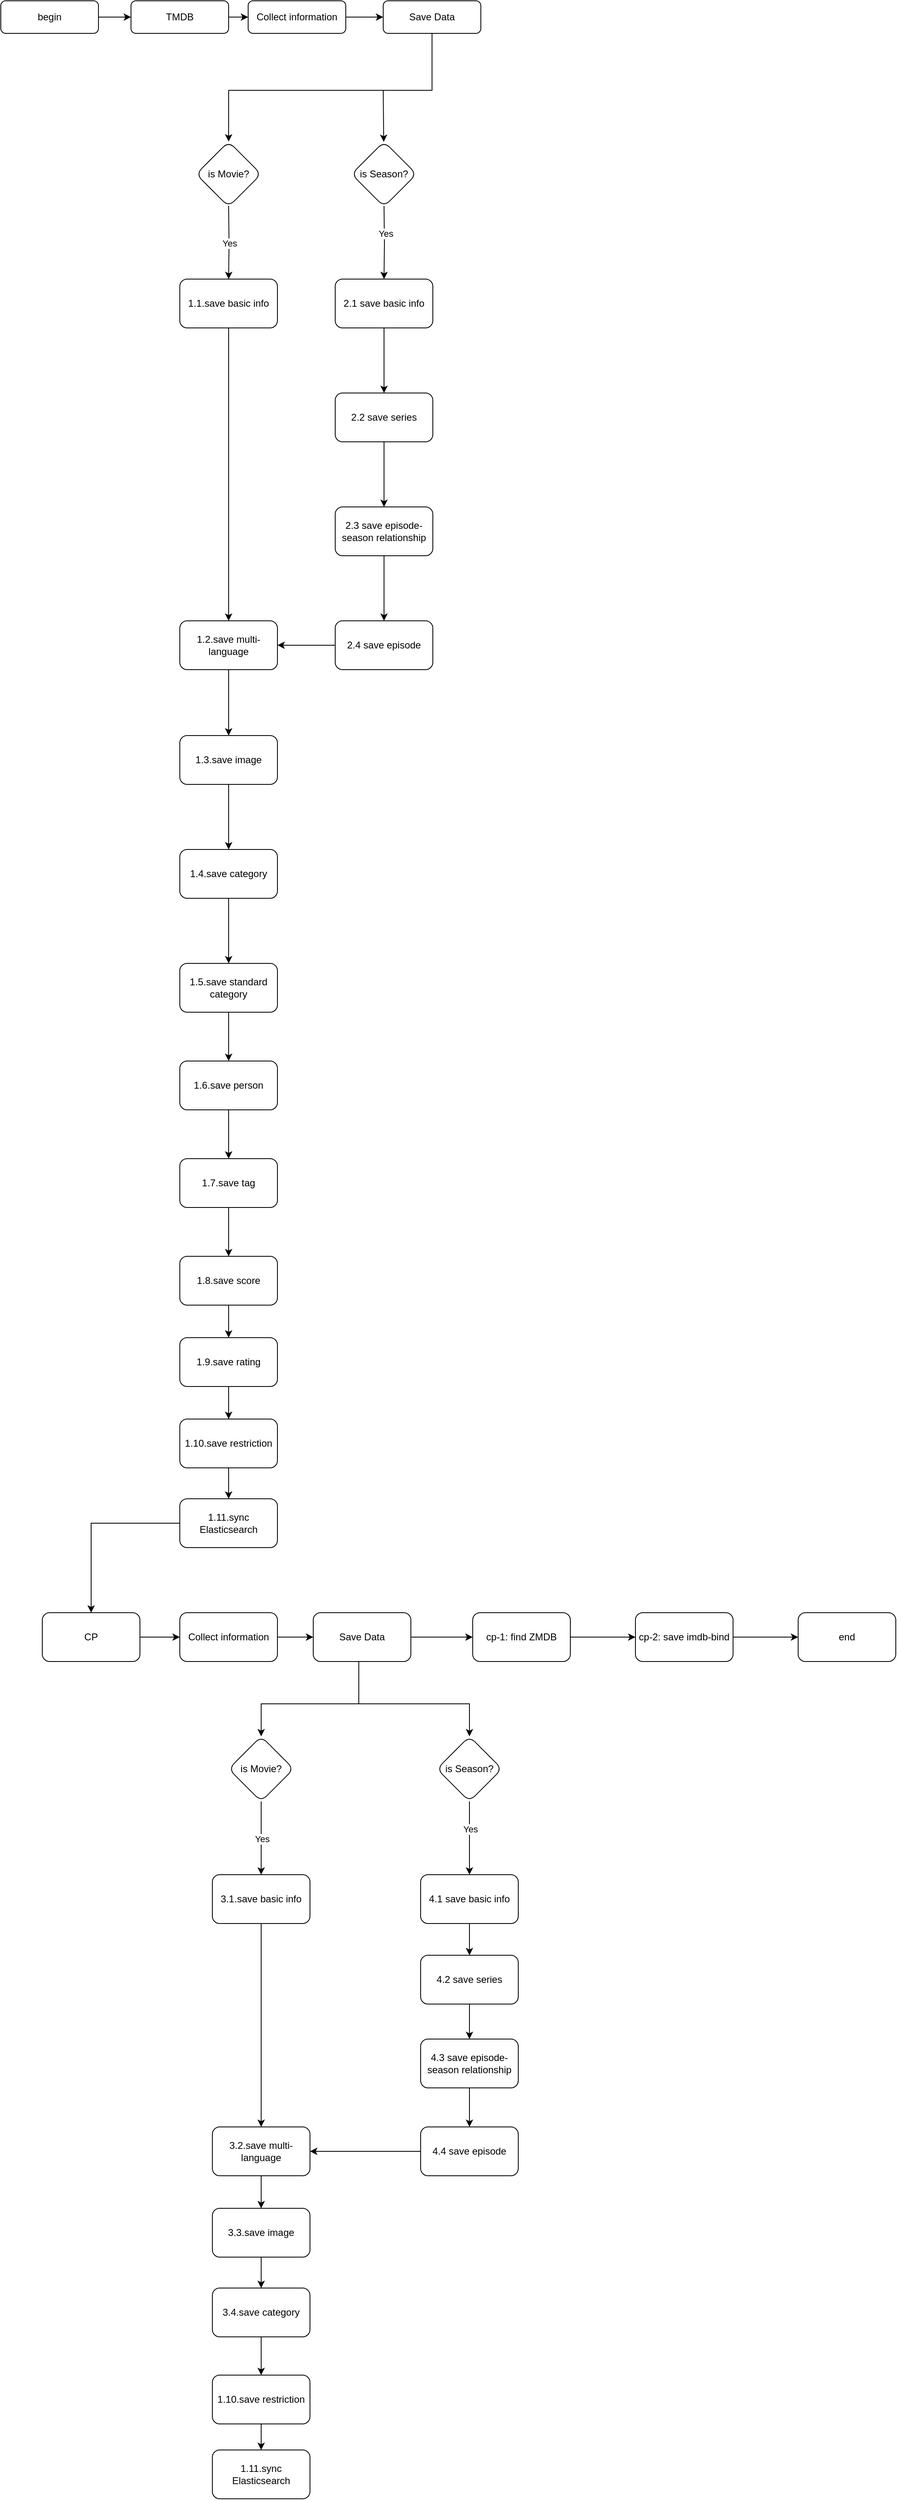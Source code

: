 <mxfile version="24.0.7" type="github">
  <diagram id="C5RBs43oDa-KdzZeNtuy" name="Page-1">
    <mxGraphModel dx="1386" dy="759" grid="1" gridSize="10" guides="1" tooltips="1" connect="1" arrows="1" fold="1" page="1" pageScale="1" pageWidth="827" pageHeight="1169" math="0" shadow="0">
      <root>
        <mxCell id="WIyWlLk6GJQsqaUBKTNV-0" />
        <mxCell id="WIyWlLk6GJQsqaUBKTNV-1" parent="WIyWlLk6GJQsqaUBKTNV-0" />
        <mxCell id="Yb7MS0j1_eJQbecy9pjv-1" value="" style="edgeStyle=orthogonalEdgeStyle;rounded=0;orthogonalLoop=1;jettySize=auto;html=1;" edge="1" parent="WIyWlLk6GJQsqaUBKTNV-1" source="WIyWlLk6GJQsqaUBKTNV-3" target="Yb7MS0j1_eJQbecy9pjv-0">
          <mxGeometry relative="1" as="geometry" />
        </mxCell>
        <mxCell id="WIyWlLk6GJQsqaUBKTNV-3" value="begin" style="rounded=1;whiteSpace=wrap;html=1;fontSize=12;glass=0;strokeWidth=1;shadow=0;" parent="WIyWlLk6GJQsqaUBKTNV-1" vertex="1">
          <mxGeometry x="50" y="437" width="120" height="40" as="geometry" />
        </mxCell>
        <mxCell id="Yb7MS0j1_eJQbecy9pjv-3" value="" style="edgeStyle=orthogonalEdgeStyle;rounded=0;orthogonalLoop=1;jettySize=auto;html=1;" edge="1" parent="WIyWlLk6GJQsqaUBKTNV-1" source="Yb7MS0j1_eJQbecy9pjv-0" target="Yb7MS0j1_eJQbecy9pjv-2">
          <mxGeometry relative="1" as="geometry" />
        </mxCell>
        <mxCell id="Yb7MS0j1_eJQbecy9pjv-0" value="TMDB" style="rounded=1;whiteSpace=wrap;html=1;fontSize=12;glass=0;strokeWidth=1;shadow=0;" vertex="1" parent="WIyWlLk6GJQsqaUBKTNV-1">
          <mxGeometry x="210" y="437" width="120" height="40" as="geometry" />
        </mxCell>
        <mxCell id="Yb7MS0j1_eJQbecy9pjv-5" value="" style="edgeStyle=orthogonalEdgeStyle;rounded=0;orthogonalLoop=1;jettySize=auto;html=1;" edge="1" parent="WIyWlLk6GJQsqaUBKTNV-1" source="Yb7MS0j1_eJQbecy9pjv-2" target="Yb7MS0j1_eJQbecy9pjv-4">
          <mxGeometry relative="1" as="geometry" />
        </mxCell>
        <mxCell id="Yb7MS0j1_eJQbecy9pjv-2" value="Collect information" style="rounded=1;whiteSpace=wrap;html=1;fontSize=12;glass=0;strokeWidth=1;shadow=0;" vertex="1" parent="WIyWlLk6GJQsqaUBKTNV-1">
          <mxGeometry x="354" y="437" width="120" height="40" as="geometry" />
        </mxCell>
        <mxCell id="Yb7MS0j1_eJQbecy9pjv-9" value="" style="edgeStyle=orthogonalEdgeStyle;rounded=0;orthogonalLoop=1;jettySize=auto;html=1;" edge="1" parent="WIyWlLk6GJQsqaUBKTNV-1" source="Yb7MS0j1_eJQbecy9pjv-4" target="Yb7MS0j1_eJQbecy9pjv-8">
          <mxGeometry relative="1" as="geometry">
            <mxPoint x="330" y="811" as="targetPoint" />
            <Array as="points">
              <mxPoint x="580" y="547" />
              <mxPoint x="330" y="547" />
            </Array>
          </mxGeometry>
        </mxCell>
        <mxCell id="Yb7MS0j1_eJQbecy9pjv-4" value="Save Data" style="rounded=1;whiteSpace=wrap;html=1;fontSize=12;glass=0;strokeWidth=1;shadow=0;" vertex="1" parent="WIyWlLk6GJQsqaUBKTNV-1">
          <mxGeometry x="520" y="437" width="120" height="40" as="geometry" />
        </mxCell>
        <mxCell id="Yb7MS0j1_eJQbecy9pjv-13" value="" style="edgeStyle=orthogonalEdgeStyle;rounded=0;orthogonalLoop=1;jettySize=auto;html=1;" edge="1" parent="WIyWlLk6GJQsqaUBKTNV-1" target="Yb7MS0j1_eJQbecy9pjv-12">
          <mxGeometry relative="1" as="geometry">
            <mxPoint x="330" y="689" as="sourcePoint" />
          </mxGeometry>
        </mxCell>
        <mxCell id="Yb7MS0j1_eJQbecy9pjv-15" value="Yes" style="edgeLabel;html=1;align=center;verticalAlign=middle;resizable=0;points=[];" vertex="1" connectable="0" parent="Yb7MS0j1_eJQbecy9pjv-13">
          <mxGeometry x="0.022" y="1" relative="1" as="geometry">
            <mxPoint as="offset" />
          </mxGeometry>
        </mxCell>
        <mxCell id="Yb7MS0j1_eJQbecy9pjv-8" value="is Movie?" style="rhombus;whiteSpace=wrap;html=1;rounded=1;glass=0;strokeWidth=1;shadow=0;" vertex="1" parent="WIyWlLk6GJQsqaUBKTNV-1">
          <mxGeometry x="290" y="610" width="80" height="80" as="geometry" />
        </mxCell>
        <mxCell id="Yb7MS0j1_eJQbecy9pjv-39" value="" style="edgeStyle=orthogonalEdgeStyle;rounded=0;orthogonalLoop=1;jettySize=auto;html=1;" edge="1" parent="WIyWlLk6GJQsqaUBKTNV-1" target="Yb7MS0j1_eJQbecy9pjv-38">
          <mxGeometry relative="1" as="geometry">
            <mxPoint x="521" y="689" as="sourcePoint" />
          </mxGeometry>
        </mxCell>
        <mxCell id="Yb7MS0j1_eJQbecy9pjv-40" value="Yes" style="edgeLabel;html=1;align=center;verticalAlign=middle;resizable=0;points=[];" vertex="1" connectable="0" parent="Yb7MS0j1_eJQbecy9pjv-39">
          <mxGeometry x="-0.244" y="1" relative="1" as="geometry">
            <mxPoint as="offset" />
          </mxGeometry>
        </mxCell>
        <mxCell id="Yb7MS0j1_eJQbecy9pjv-10" value="is Season?" style="rhombus;whiteSpace=wrap;html=1;rounded=1;glass=0;strokeWidth=1;shadow=0;" vertex="1" parent="WIyWlLk6GJQsqaUBKTNV-1">
          <mxGeometry x="481" y="610" width="80" height="80" as="geometry" />
        </mxCell>
        <mxCell id="Yb7MS0j1_eJQbecy9pjv-17" value="" style="edgeStyle=orthogonalEdgeStyle;rounded=0;orthogonalLoop=1;jettySize=auto;html=1;" edge="1" parent="WIyWlLk6GJQsqaUBKTNV-1" source="Yb7MS0j1_eJQbecy9pjv-12" target="Yb7MS0j1_eJQbecy9pjv-16">
          <mxGeometry relative="1" as="geometry" />
        </mxCell>
        <mxCell id="Yb7MS0j1_eJQbecy9pjv-12" value="1.1.save basic info" style="whiteSpace=wrap;html=1;rounded=1;glass=0;strokeWidth=1;shadow=0;" vertex="1" parent="WIyWlLk6GJQsqaUBKTNV-1">
          <mxGeometry x="270" y="779" width="120" height="60" as="geometry" />
        </mxCell>
        <mxCell id="Yb7MS0j1_eJQbecy9pjv-19" value="" style="edgeStyle=orthogonalEdgeStyle;rounded=0;orthogonalLoop=1;jettySize=auto;html=1;" edge="1" parent="WIyWlLk6GJQsqaUBKTNV-1" source="Yb7MS0j1_eJQbecy9pjv-16" target="Yb7MS0j1_eJQbecy9pjv-18">
          <mxGeometry relative="1" as="geometry" />
        </mxCell>
        <mxCell id="Yb7MS0j1_eJQbecy9pjv-16" value="1.2.save multi-language" style="whiteSpace=wrap;html=1;rounded=1;glass=0;strokeWidth=1;shadow=0;" vertex="1" parent="WIyWlLk6GJQsqaUBKTNV-1">
          <mxGeometry x="270" y="1199" width="120" height="60" as="geometry" />
        </mxCell>
        <mxCell id="Yb7MS0j1_eJQbecy9pjv-21" value="" style="edgeStyle=orthogonalEdgeStyle;rounded=0;orthogonalLoop=1;jettySize=auto;html=1;" edge="1" parent="WIyWlLk6GJQsqaUBKTNV-1" source="Yb7MS0j1_eJQbecy9pjv-18" target="Yb7MS0j1_eJQbecy9pjv-20">
          <mxGeometry relative="1" as="geometry" />
        </mxCell>
        <mxCell id="Yb7MS0j1_eJQbecy9pjv-18" value="1.3.save image" style="whiteSpace=wrap;html=1;rounded=1;glass=0;strokeWidth=1;shadow=0;" vertex="1" parent="WIyWlLk6GJQsqaUBKTNV-1">
          <mxGeometry x="270" y="1340" width="120" height="60" as="geometry" />
        </mxCell>
        <mxCell id="Yb7MS0j1_eJQbecy9pjv-23" value="" style="edgeStyle=orthogonalEdgeStyle;rounded=0;orthogonalLoop=1;jettySize=auto;html=1;" edge="1" parent="WIyWlLk6GJQsqaUBKTNV-1" source="Yb7MS0j1_eJQbecy9pjv-20">
          <mxGeometry relative="1" as="geometry">
            <mxPoint x="330" y="1620" as="targetPoint" />
          </mxGeometry>
        </mxCell>
        <mxCell id="Yb7MS0j1_eJQbecy9pjv-20" value="1.4.save category" style="whiteSpace=wrap;html=1;rounded=1;glass=0;strokeWidth=1;shadow=0;" vertex="1" parent="WIyWlLk6GJQsqaUBKTNV-1">
          <mxGeometry x="270" y="1480" width="120" height="60" as="geometry" />
        </mxCell>
        <mxCell id="Yb7MS0j1_eJQbecy9pjv-27" value="" style="edgeStyle=orthogonalEdgeStyle;rounded=0;orthogonalLoop=1;jettySize=auto;html=1;" edge="1" parent="WIyWlLk6GJQsqaUBKTNV-1" source="Yb7MS0j1_eJQbecy9pjv-24" target="Yb7MS0j1_eJQbecy9pjv-26">
          <mxGeometry relative="1" as="geometry" />
        </mxCell>
        <mxCell id="Yb7MS0j1_eJQbecy9pjv-24" value="1.5.save standard category" style="whiteSpace=wrap;html=1;rounded=1;glass=0;strokeWidth=1;shadow=0;" vertex="1" parent="WIyWlLk6GJQsqaUBKTNV-1">
          <mxGeometry x="270" y="1620" width="120" height="60" as="geometry" />
        </mxCell>
        <mxCell id="Yb7MS0j1_eJQbecy9pjv-29" value="" style="edgeStyle=orthogonalEdgeStyle;rounded=0;orthogonalLoop=1;jettySize=auto;html=1;" edge="1" parent="WIyWlLk6GJQsqaUBKTNV-1" source="Yb7MS0j1_eJQbecy9pjv-26" target="Yb7MS0j1_eJQbecy9pjv-28">
          <mxGeometry relative="1" as="geometry" />
        </mxCell>
        <mxCell id="Yb7MS0j1_eJQbecy9pjv-26" value="1.6.save person" style="whiteSpace=wrap;html=1;rounded=1;glass=0;strokeWidth=1;shadow=0;" vertex="1" parent="WIyWlLk6GJQsqaUBKTNV-1">
          <mxGeometry x="270" y="1740" width="120" height="60" as="geometry" />
        </mxCell>
        <mxCell id="Yb7MS0j1_eJQbecy9pjv-31" value="" style="edgeStyle=orthogonalEdgeStyle;rounded=0;orthogonalLoop=1;jettySize=auto;html=1;" edge="1" parent="WIyWlLk6GJQsqaUBKTNV-1" source="Yb7MS0j1_eJQbecy9pjv-28" target="Yb7MS0j1_eJQbecy9pjv-30">
          <mxGeometry relative="1" as="geometry" />
        </mxCell>
        <mxCell id="Yb7MS0j1_eJQbecy9pjv-28" value="1.7.save tag" style="whiteSpace=wrap;html=1;rounded=1;glass=0;strokeWidth=1;shadow=0;" vertex="1" parent="WIyWlLk6GJQsqaUBKTNV-1">
          <mxGeometry x="270" y="1860" width="120" height="60" as="geometry" />
        </mxCell>
        <mxCell id="Yb7MS0j1_eJQbecy9pjv-33" value="" style="edgeStyle=orthogonalEdgeStyle;rounded=0;orthogonalLoop=1;jettySize=auto;html=1;" edge="1" parent="WIyWlLk6GJQsqaUBKTNV-1" source="Yb7MS0j1_eJQbecy9pjv-30" target="Yb7MS0j1_eJQbecy9pjv-32">
          <mxGeometry relative="1" as="geometry" />
        </mxCell>
        <mxCell id="Yb7MS0j1_eJQbecy9pjv-30" value="1.8.save score" style="whiteSpace=wrap;html=1;rounded=1;glass=0;strokeWidth=1;shadow=0;" vertex="1" parent="WIyWlLk6GJQsqaUBKTNV-1">
          <mxGeometry x="270" y="1980" width="120" height="60" as="geometry" />
        </mxCell>
        <mxCell id="Yb7MS0j1_eJQbecy9pjv-35" value="" style="edgeStyle=orthogonalEdgeStyle;rounded=0;orthogonalLoop=1;jettySize=auto;html=1;" edge="1" parent="WIyWlLk6GJQsqaUBKTNV-1" source="Yb7MS0j1_eJQbecy9pjv-32" target="Yb7MS0j1_eJQbecy9pjv-34">
          <mxGeometry relative="1" as="geometry" />
        </mxCell>
        <mxCell id="Yb7MS0j1_eJQbecy9pjv-32" value="1.9.save rating" style="whiteSpace=wrap;html=1;rounded=1;glass=0;strokeWidth=1;shadow=0;" vertex="1" parent="WIyWlLk6GJQsqaUBKTNV-1">
          <mxGeometry x="270" y="2080" width="120" height="60" as="geometry" />
        </mxCell>
        <mxCell id="Yb7MS0j1_eJQbecy9pjv-37" value="" style="edgeStyle=orthogonalEdgeStyle;rounded=0;orthogonalLoop=1;jettySize=auto;html=1;" edge="1" parent="WIyWlLk6GJQsqaUBKTNV-1" source="Yb7MS0j1_eJQbecy9pjv-34" target="Yb7MS0j1_eJQbecy9pjv-36">
          <mxGeometry relative="1" as="geometry" />
        </mxCell>
        <mxCell id="Yb7MS0j1_eJQbecy9pjv-34" value="1.10.save restriction" style="whiteSpace=wrap;html=1;rounded=1;glass=0;strokeWidth=1;shadow=0;" vertex="1" parent="WIyWlLk6GJQsqaUBKTNV-1">
          <mxGeometry x="270" y="2180" width="120" height="60" as="geometry" />
        </mxCell>
        <mxCell id="Yb7MS0j1_eJQbecy9pjv-49" value="" style="edgeStyle=orthogonalEdgeStyle;rounded=0;orthogonalLoop=1;jettySize=auto;html=1;" edge="1" parent="WIyWlLk6GJQsqaUBKTNV-1" source="Yb7MS0j1_eJQbecy9pjv-36" target="Yb7MS0j1_eJQbecy9pjv-48">
          <mxGeometry relative="1" as="geometry" />
        </mxCell>
        <mxCell id="Yb7MS0j1_eJQbecy9pjv-36" value="1.11.sync Elasticsearch" style="whiteSpace=wrap;html=1;rounded=1;glass=0;strokeWidth=1;shadow=0;" vertex="1" parent="WIyWlLk6GJQsqaUBKTNV-1">
          <mxGeometry x="270" y="2278" width="120" height="60" as="geometry" />
        </mxCell>
        <mxCell id="Yb7MS0j1_eJQbecy9pjv-42" value="" style="edgeStyle=orthogonalEdgeStyle;rounded=0;orthogonalLoop=1;jettySize=auto;html=1;" edge="1" parent="WIyWlLk6GJQsqaUBKTNV-1" source="Yb7MS0j1_eJQbecy9pjv-38" target="Yb7MS0j1_eJQbecy9pjv-41">
          <mxGeometry relative="1" as="geometry" />
        </mxCell>
        <mxCell id="Yb7MS0j1_eJQbecy9pjv-38" value="2.1 save basic info" style="whiteSpace=wrap;html=1;rounded=1;glass=0;strokeWidth=1;shadow=0;" vertex="1" parent="WIyWlLk6GJQsqaUBKTNV-1">
          <mxGeometry x="461" y="779" width="120" height="60" as="geometry" />
        </mxCell>
        <mxCell id="Yb7MS0j1_eJQbecy9pjv-44" value="" style="edgeStyle=orthogonalEdgeStyle;rounded=0;orthogonalLoop=1;jettySize=auto;html=1;" edge="1" parent="WIyWlLk6GJQsqaUBKTNV-1" source="Yb7MS0j1_eJQbecy9pjv-41" target="Yb7MS0j1_eJQbecy9pjv-43">
          <mxGeometry relative="1" as="geometry" />
        </mxCell>
        <mxCell id="Yb7MS0j1_eJQbecy9pjv-41" value="2.2 save series" style="whiteSpace=wrap;html=1;rounded=1;glass=0;strokeWidth=1;shadow=0;" vertex="1" parent="WIyWlLk6GJQsqaUBKTNV-1">
          <mxGeometry x="461" y="919" width="120" height="60" as="geometry" />
        </mxCell>
        <mxCell id="Yb7MS0j1_eJQbecy9pjv-46" value="" style="edgeStyle=orthogonalEdgeStyle;rounded=0;orthogonalLoop=1;jettySize=auto;html=1;" edge="1" parent="WIyWlLk6GJQsqaUBKTNV-1" source="Yb7MS0j1_eJQbecy9pjv-43" target="Yb7MS0j1_eJQbecy9pjv-45">
          <mxGeometry relative="1" as="geometry" />
        </mxCell>
        <mxCell id="Yb7MS0j1_eJQbecy9pjv-43" value="2.3 save&amp;nbsp;episode-season relationship" style="whiteSpace=wrap;html=1;rounded=1;glass=0;strokeWidth=1;shadow=0;" vertex="1" parent="WIyWlLk6GJQsqaUBKTNV-1">
          <mxGeometry x="461" y="1059" width="120" height="60" as="geometry" />
        </mxCell>
        <mxCell id="Yb7MS0j1_eJQbecy9pjv-47" value="" style="edgeStyle=orthogonalEdgeStyle;rounded=0;orthogonalLoop=1;jettySize=auto;html=1;" edge="1" parent="WIyWlLk6GJQsqaUBKTNV-1" source="Yb7MS0j1_eJQbecy9pjv-45" target="Yb7MS0j1_eJQbecy9pjv-16">
          <mxGeometry relative="1" as="geometry" />
        </mxCell>
        <mxCell id="Yb7MS0j1_eJQbecy9pjv-45" value="2.4 save episode" style="whiteSpace=wrap;html=1;rounded=1;glass=0;strokeWidth=1;shadow=0;" vertex="1" parent="WIyWlLk6GJQsqaUBKTNV-1">
          <mxGeometry x="461" y="1199" width="120" height="60" as="geometry" />
        </mxCell>
        <mxCell id="Yb7MS0j1_eJQbecy9pjv-52" value="" style="edgeStyle=orthogonalEdgeStyle;rounded=0;orthogonalLoop=1;jettySize=auto;html=1;" edge="1" parent="WIyWlLk6GJQsqaUBKTNV-1" source="Yb7MS0j1_eJQbecy9pjv-48" target="Yb7MS0j1_eJQbecy9pjv-51">
          <mxGeometry relative="1" as="geometry" />
        </mxCell>
        <mxCell id="Yb7MS0j1_eJQbecy9pjv-48" value="CP" style="whiteSpace=wrap;html=1;rounded=1;glass=0;strokeWidth=1;shadow=0;" vertex="1" parent="WIyWlLk6GJQsqaUBKTNV-1">
          <mxGeometry x="101" y="2418" width="120" height="60" as="geometry" />
        </mxCell>
        <mxCell id="Yb7MS0j1_eJQbecy9pjv-50" value="" style="endArrow=classic;html=1;rounded=0;" edge="1" parent="WIyWlLk6GJQsqaUBKTNV-1" target="Yb7MS0j1_eJQbecy9pjv-10">
          <mxGeometry width="50" height="50" relative="1" as="geometry">
            <mxPoint x="520" y="547" as="sourcePoint" />
            <mxPoint x="520.869" y="811.131" as="targetPoint" />
          </mxGeometry>
        </mxCell>
        <mxCell id="Yb7MS0j1_eJQbecy9pjv-54" value="" style="edgeStyle=orthogonalEdgeStyle;rounded=0;orthogonalLoop=1;jettySize=auto;html=1;" edge="1" parent="WIyWlLk6GJQsqaUBKTNV-1" source="Yb7MS0j1_eJQbecy9pjv-51" target="Yb7MS0j1_eJQbecy9pjv-53">
          <mxGeometry relative="1" as="geometry" />
        </mxCell>
        <mxCell id="Yb7MS0j1_eJQbecy9pjv-51" value="Collect information" style="whiteSpace=wrap;html=1;rounded=1;glass=0;strokeWidth=1;shadow=0;" vertex="1" parent="WIyWlLk6GJQsqaUBKTNV-1">
          <mxGeometry x="270" y="2418" width="120" height="60" as="geometry" />
        </mxCell>
        <mxCell id="Yb7MS0j1_eJQbecy9pjv-56" value="" style="edgeStyle=orthogonalEdgeStyle;rounded=0;orthogonalLoop=1;jettySize=auto;html=1;" edge="1" parent="WIyWlLk6GJQsqaUBKTNV-1" source="Yb7MS0j1_eJQbecy9pjv-53" target="Yb7MS0j1_eJQbecy9pjv-55">
          <mxGeometry relative="1" as="geometry" />
        </mxCell>
        <mxCell id="Yb7MS0j1_eJQbecy9pjv-131" style="edgeStyle=orthogonalEdgeStyle;rounded=0;orthogonalLoop=1;jettySize=auto;html=1;" edge="1" parent="WIyWlLk6GJQsqaUBKTNV-1" source="Yb7MS0j1_eJQbecy9pjv-53" target="Yb7MS0j1_eJQbecy9pjv-98">
          <mxGeometry relative="1" as="geometry">
            <Array as="points">
              <mxPoint x="490" y="2530" />
              <mxPoint x="370" y="2530" />
            </Array>
          </mxGeometry>
        </mxCell>
        <mxCell id="Yb7MS0j1_eJQbecy9pjv-53" value="Save Data" style="whiteSpace=wrap;html=1;rounded=1;glass=0;strokeWidth=1;shadow=0;" vertex="1" parent="WIyWlLk6GJQsqaUBKTNV-1">
          <mxGeometry x="434" y="2418" width="120" height="60" as="geometry" />
        </mxCell>
        <mxCell id="Yb7MS0j1_eJQbecy9pjv-58" value="" style="edgeStyle=orthogonalEdgeStyle;rounded=0;orthogonalLoop=1;jettySize=auto;html=1;" edge="1" parent="WIyWlLk6GJQsqaUBKTNV-1" source="Yb7MS0j1_eJQbecy9pjv-55" target="Yb7MS0j1_eJQbecy9pjv-57">
          <mxGeometry relative="1" as="geometry" />
        </mxCell>
        <mxCell id="Yb7MS0j1_eJQbecy9pjv-55" value="cp-1: find ZMDB" style="whiteSpace=wrap;html=1;rounded=1;glass=0;strokeWidth=1;shadow=0;" vertex="1" parent="WIyWlLk6GJQsqaUBKTNV-1">
          <mxGeometry x="630" y="2418" width="120" height="60" as="geometry" />
        </mxCell>
        <mxCell id="Yb7MS0j1_eJQbecy9pjv-60" value="" style="edgeStyle=orthogonalEdgeStyle;rounded=0;orthogonalLoop=1;jettySize=auto;html=1;" edge="1" parent="WIyWlLk6GJQsqaUBKTNV-1" source="Yb7MS0j1_eJQbecy9pjv-57" target="Yb7MS0j1_eJQbecy9pjv-59">
          <mxGeometry relative="1" as="geometry" />
        </mxCell>
        <mxCell id="Yb7MS0j1_eJQbecy9pjv-57" value="cp-2: save imdb-bind" style="whiteSpace=wrap;html=1;rounded=1;glass=0;strokeWidth=1;shadow=0;" vertex="1" parent="WIyWlLk6GJQsqaUBKTNV-1">
          <mxGeometry x="830" y="2418" width="120" height="60" as="geometry" />
        </mxCell>
        <mxCell id="Yb7MS0j1_eJQbecy9pjv-59" value="end" style="whiteSpace=wrap;html=1;rounded=1;glass=0;strokeWidth=1;shadow=0;" vertex="1" parent="WIyWlLk6GJQsqaUBKTNV-1">
          <mxGeometry x="1030" y="2418" width="120" height="60" as="geometry" />
        </mxCell>
        <mxCell id="Yb7MS0j1_eJQbecy9pjv-96" value="" style="edgeStyle=orthogonalEdgeStyle;rounded=0;orthogonalLoop=1;jettySize=auto;html=1;" edge="1" parent="WIyWlLk6GJQsqaUBKTNV-1" source="Yb7MS0j1_eJQbecy9pjv-98" target="Yb7MS0j1_eJQbecy9pjv-103">
          <mxGeometry relative="1" as="geometry" />
        </mxCell>
        <mxCell id="Yb7MS0j1_eJQbecy9pjv-97" value="Yes" style="edgeLabel;html=1;align=center;verticalAlign=middle;resizable=0;points=[];" vertex="1" connectable="0" parent="Yb7MS0j1_eJQbecy9pjv-96">
          <mxGeometry x="0.022" y="1" relative="1" as="geometry">
            <mxPoint as="offset" />
          </mxGeometry>
        </mxCell>
        <mxCell id="Yb7MS0j1_eJQbecy9pjv-98" value="is Movie?" style="rhombus;whiteSpace=wrap;html=1;rounded=1;glass=0;strokeWidth=1;shadow=0;" vertex="1" parent="WIyWlLk6GJQsqaUBKTNV-1">
          <mxGeometry x="330" y="2570" width="80" height="80" as="geometry" />
        </mxCell>
        <mxCell id="Yb7MS0j1_eJQbecy9pjv-99" value="" style="edgeStyle=orthogonalEdgeStyle;rounded=0;orthogonalLoop=1;jettySize=auto;html=1;" edge="1" parent="WIyWlLk6GJQsqaUBKTNV-1" source="Yb7MS0j1_eJQbecy9pjv-101" target="Yb7MS0j1_eJQbecy9pjv-124">
          <mxGeometry relative="1" as="geometry" />
        </mxCell>
        <mxCell id="Yb7MS0j1_eJQbecy9pjv-100" value="Yes" style="edgeLabel;html=1;align=center;verticalAlign=middle;resizable=0;points=[];" vertex="1" connectable="0" parent="Yb7MS0j1_eJQbecy9pjv-99">
          <mxGeometry x="-0.244" y="1" relative="1" as="geometry">
            <mxPoint as="offset" />
          </mxGeometry>
        </mxCell>
        <mxCell id="Yb7MS0j1_eJQbecy9pjv-101" value="is Season?" style="rhombus;whiteSpace=wrap;html=1;rounded=1;glass=0;strokeWidth=1;shadow=0;" vertex="1" parent="WIyWlLk6GJQsqaUBKTNV-1">
          <mxGeometry x="586" y="2570" width="80" height="80" as="geometry" />
        </mxCell>
        <mxCell id="Yb7MS0j1_eJQbecy9pjv-102" value="" style="edgeStyle=orthogonalEdgeStyle;rounded=0;orthogonalLoop=1;jettySize=auto;html=1;" edge="1" parent="WIyWlLk6GJQsqaUBKTNV-1" source="Yb7MS0j1_eJQbecy9pjv-103" target="Yb7MS0j1_eJQbecy9pjv-105">
          <mxGeometry relative="1" as="geometry" />
        </mxCell>
        <mxCell id="Yb7MS0j1_eJQbecy9pjv-103" value="3.1.save basic info" style="whiteSpace=wrap;html=1;rounded=1;glass=0;strokeWidth=1;shadow=0;" vertex="1" parent="WIyWlLk6GJQsqaUBKTNV-1">
          <mxGeometry x="310" y="2740" width="120" height="60" as="geometry" />
        </mxCell>
        <mxCell id="Yb7MS0j1_eJQbecy9pjv-104" value="" style="edgeStyle=orthogonalEdgeStyle;rounded=0;orthogonalLoop=1;jettySize=auto;html=1;" edge="1" parent="WIyWlLk6GJQsqaUBKTNV-1" source="Yb7MS0j1_eJQbecy9pjv-105" target="Yb7MS0j1_eJQbecy9pjv-107">
          <mxGeometry relative="1" as="geometry" />
        </mxCell>
        <mxCell id="Yb7MS0j1_eJQbecy9pjv-105" value="3.2.save multi-language" style="whiteSpace=wrap;html=1;rounded=1;glass=0;strokeWidth=1;shadow=0;" vertex="1" parent="WIyWlLk6GJQsqaUBKTNV-1">
          <mxGeometry x="310" y="3050" width="120" height="60" as="geometry" />
        </mxCell>
        <mxCell id="Yb7MS0j1_eJQbecy9pjv-106" value="" style="edgeStyle=orthogonalEdgeStyle;rounded=0;orthogonalLoop=1;jettySize=auto;html=1;" edge="1" parent="WIyWlLk6GJQsqaUBKTNV-1" source="Yb7MS0j1_eJQbecy9pjv-107" target="Yb7MS0j1_eJQbecy9pjv-109">
          <mxGeometry relative="1" as="geometry" />
        </mxCell>
        <mxCell id="Yb7MS0j1_eJQbecy9pjv-107" value="3.3.save image" style="whiteSpace=wrap;html=1;rounded=1;glass=0;strokeWidth=1;shadow=0;" vertex="1" parent="WIyWlLk6GJQsqaUBKTNV-1">
          <mxGeometry x="310" y="3150" width="120" height="60" as="geometry" />
        </mxCell>
        <mxCell id="Yb7MS0j1_eJQbecy9pjv-137" value="" style="edgeStyle=orthogonalEdgeStyle;rounded=0;orthogonalLoop=1;jettySize=auto;html=1;" edge="1" parent="WIyWlLk6GJQsqaUBKTNV-1" source="Yb7MS0j1_eJQbecy9pjv-109" target="Yb7MS0j1_eJQbecy9pjv-121">
          <mxGeometry relative="1" as="geometry" />
        </mxCell>
        <mxCell id="Yb7MS0j1_eJQbecy9pjv-109" value="3.4.save category" style="whiteSpace=wrap;html=1;rounded=1;glass=0;strokeWidth=1;shadow=0;" vertex="1" parent="WIyWlLk6GJQsqaUBKTNV-1">
          <mxGeometry x="310" y="3248" width="120" height="60" as="geometry" />
        </mxCell>
        <mxCell id="Yb7MS0j1_eJQbecy9pjv-120" value="" style="edgeStyle=orthogonalEdgeStyle;rounded=0;orthogonalLoop=1;jettySize=auto;html=1;" edge="1" parent="WIyWlLk6GJQsqaUBKTNV-1" source="Yb7MS0j1_eJQbecy9pjv-121" target="Yb7MS0j1_eJQbecy9pjv-122">
          <mxGeometry relative="1" as="geometry" />
        </mxCell>
        <mxCell id="Yb7MS0j1_eJQbecy9pjv-121" value="1.10.save restriction" style="whiteSpace=wrap;html=1;rounded=1;glass=0;strokeWidth=1;shadow=0;" vertex="1" parent="WIyWlLk6GJQsqaUBKTNV-1">
          <mxGeometry x="310" y="3355" width="120" height="60" as="geometry" />
        </mxCell>
        <mxCell id="Yb7MS0j1_eJQbecy9pjv-122" value="1.11.sync Elasticsearch" style="whiteSpace=wrap;html=1;rounded=1;glass=0;strokeWidth=1;shadow=0;" vertex="1" parent="WIyWlLk6GJQsqaUBKTNV-1">
          <mxGeometry x="310" y="3447" width="120" height="60" as="geometry" />
        </mxCell>
        <mxCell id="Yb7MS0j1_eJQbecy9pjv-123" value="" style="edgeStyle=orthogonalEdgeStyle;rounded=0;orthogonalLoop=1;jettySize=auto;html=1;" edge="1" parent="WIyWlLk6GJQsqaUBKTNV-1" source="Yb7MS0j1_eJQbecy9pjv-124" target="Yb7MS0j1_eJQbecy9pjv-126">
          <mxGeometry relative="1" as="geometry" />
        </mxCell>
        <mxCell id="Yb7MS0j1_eJQbecy9pjv-124" value="4.1 save basic info" style="whiteSpace=wrap;html=1;rounded=1;glass=0;strokeWidth=1;shadow=0;" vertex="1" parent="WIyWlLk6GJQsqaUBKTNV-1">
          <mxGeometry x="566" y="2740" width="120" height="60" as="geometry" />
        </mxCell>
        <mxCell id="Yb7MS0j1_eJQbecy9pjv-125" value="" style="edgeStyle=orthogonalEdgeStyle;rounded=0;orthogonalLoop=1;jettySize=auto;html=1;" edge="1" parent="WIyWlLk6GJQsqaUBKTNV-1" source="Yb7MS0j1_eJQbecy9pjv-126" target="Yb7MS0j1_eJQbecy9pjv-128">
          <mxGeometry relative="1" as="geometry" />
        </mxCell>
        <mxCell id="Yb7MS0j1_eJQbecy9pjv-126" value="4.2 save series" style="whiteSpace=wrap;html=1;rounded=1;glass=0;strokeWidth=1;shadow=0;" vertex="1" parent="WIyWlLk6GJQsqaUBKTNV-1">
          <mxGeometry x="566" y="2839" width="120" height="60" as="geometry" />
        </mxCell>
        <mxCell id="Yb7MS0j1_eJQbecy9pjv-127" value="" style="edgeStyle=orthogonalEdgeStyle;rounded=0;orthogonalLoop=1;jettySize=auto;html=1;" edge="1" parent="WIyWlLk6GJQsqaUBKTNV-1" source="Yb7MS0j1_eJQbecy9pjv-128" target="Yb7MS0j1_eJQbecy9pjv-130">
          <mxGeometry relative="1" as="geometry" />
        </mxCell>
        <mxCell id="Yb7MS0j1_eJQbecy9pjv-128" value="4.3 save&amp;nbsp;episode-season relationship" style="whiteSpace=wrap;html=1;rounded=1;glass=0;strokeWidth=1;shadow=0;" vertex="1" parent="WIyWlLk6GJQsqaUBKTNV-1">
          <mxGeometry x="566" y="2942" width="120" height="60" as="geometry" />
        </mxCell>
        <mxCell id="Yb7MS0j1_eJQbecy9pjv-129" value="" style="edgeStyle=orthogonalEdgeStyle;rounded=0;orthogonalLoop=1;jettySize=auto;html=1;" edge="1" parent="WIyWlLk6GJQsqaUBKTNV-1" source="Yb7MS0j1_eJQbecy9pjv-130" target="Yb7MS0j1_eJQbecy9pjv-105">
          <mxGeometry relative="1" as="geometry" />
        </mxCell>
        <mxCell id="Yb7MS0j1_eJQbecy9pjv-130" value="4.4 save episode" style="whiteSpace=wrap;html=1;rounded=1;glass=0;strokeWidth=1;shadow=0;" vertex="1" parent="WIyWlLk6GJQsqaUBKTNV-1">
          <mxGeometry x="566" y="3050" width="120" height="60" as="geometry" />
        </mxCell>
        <mxCell id="Yb7MS0j1_eJQbecy9pjv-132" style="edgeStyle=orthogonalEdgeStyle;rounded=0;orthogonalLoop=1;jettySize=auto;html=1;exitX=0.75;exitY=1;exitDx=0;exitDy=0;" edge="1" parent="WIyWlLk6GJQsqaUBKTNV-1" source="Yb7MS0j1_eJQbecy9pjv-53" target="Yb7MS0j1_eJQbecy9pjv-101">
          <mxGeometry relative="1" as="geometry">
            <Array as="points">
              <mxPoint x="490" y="2478" />
              <mxPoint x="490" y="2530" />
              <mxPoint x="626" y="2530" />
            </Array>
          </mxGeometry>
        </mxCell>
      </root>
    </mxGraphModel>
  </diagram>
</mxfile>
